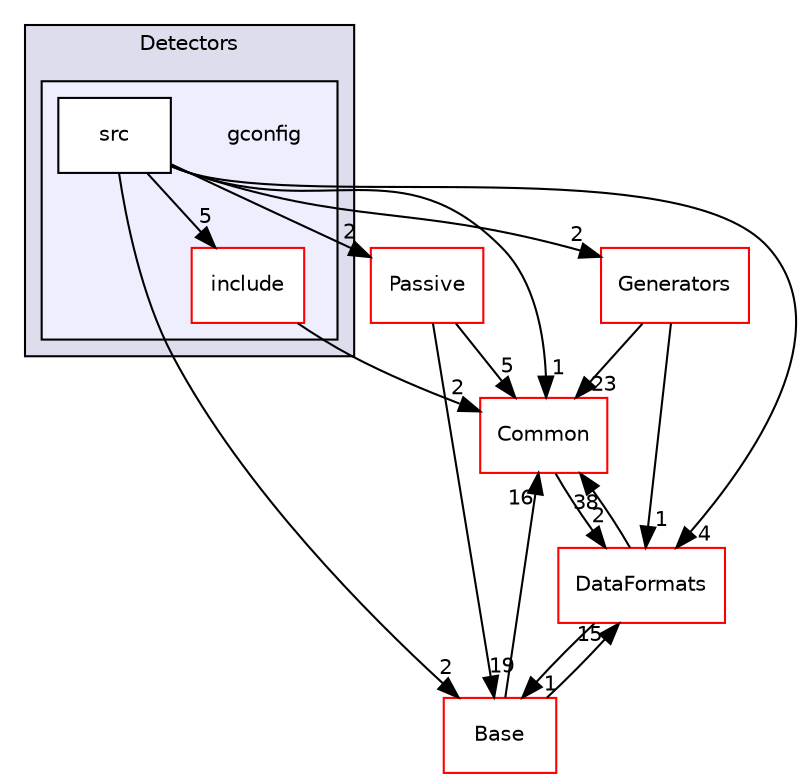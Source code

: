 digraph "/home/travis/build/AliceO2Group/AliceO2/Detectors/gconfig" {
  bgcolor=transparent;
  compound=true
  node [ fontsize="10", fontname="Helvetica"];
  edge [ labelfontsize="10", labelfontname="Helvetica"];
  subgraph clusterdir_051dca18e802f8e9474f2e30d29c04e0 {
    graph [ bgcolor="#ddddee", pencolor="black", label="Detectors" fontname="Helvetica", fontsize="10", URL="dir_051dca18e802f8e9474f2e30d29c04e0.html"]
  subgraph clusterdir_fda58d415f46ed5554e220ec8997f6b0 {
    graph [ bgcolor="#eeeeff", pencolor="black", label="" URL="dir_fda58d415f46ed5554e220ec8997f6b0.html"];
    dir_fda58d415f46ed5554e220ec8997f6b0 [shape=plaintext label="gconfig"];
    dir_b37385ac8c40ffd9e301f70e181b5ea7 [shape=box label="include" color="red" fillcolor="white" style="filled" URL="dir_b37385ac8c40ffd9e301f70e181b5ea7.html"];
    dir_c0beb4acc36ff406387963d5baa86235 [shape=box label="src" color="black" fillcolor="white" style="filled" URL="dir_c0beb4acc36ff406387963d5baa86235.html"];
  }
  }
  dir_0b342c6c6b7d2278121a0bb9c4985063 [shape=box label="Generators" color="red" URL="dir_0b342c6c6b7d2278121a0bb9c4985063.html"];
  dir_4ab6b4cc6a7edbff49100e9123df213f [shape=box label="Common" color="red" URL="dir_4ab6b4cc6a7edbff49100e9123df213f.html"];
  dir_37c90836491b695b472bf98d1be8336b [shape=box label="Base" color="red" URL="dir_37c90836491b695b472bf98d1be8336b.html"];
  dir_f01815b857f9009bea48e2cb39492245 [shape=box label="Passive" color="red" URL="dir_f01815b857f9009bea48e2cb39492245.html"];
  dir_2171f7ec022c5423887b07c69b2f5b48 [shape=box label="DataFormats" color="red" URL="dir_2171f7ec022c5423887b07c69b2f5b48.html"];
  dir_b37385ac8c40ffd9e301f70e181b5ea7->dir_4ab6b4cc6a7edbff49100e9123df213f [headlabel="2", labeldistance=1.5 headhref="dir_000518_000036.html"];
  dir_0b342c6c6b7d2278121a0bb9c4985063->dir_4ab6b4cc6a7edbff49100e9123df213f [headlabel="23", labeldistance=1.5 headhref="dir_000754_000036.html"];
  dir_0b342c6c6b7d2278121a0bb9c4985063->dir_2171f7ec022c5423887b07c69b2f5b48 [headlabel="1", labeldistance=1.5 headhref="dir_000754_000090.html"];
  dir_4ab6b4cc6a7edbff49100e9123df213f->dir_2171f7ec022c5423887b07c69b2f5b48 [headlabel="2", labeldistance=1.5 headhref="dir_000036_000090.html"];
  dir_37c90836491b695b472bf98d1be8336b->dir_4ab6b4cc6a7edbff49100e9123df213f [headlabel="16", labeldistance=1.5 headhref="dir_000293_000036.html"];
  dir_37c90836491b695b472bf98d1be8336b->dir_2171f7ec022c5423887b07c69b2f5b48 [headlabel="15", labeldistance=1.5 headhref="dir_000293_000090.html"];
  dir_f01815b857f9009bea48e2cb39492245->dir_4ab6b4cc6a7edbff49100e9123df213f [headlabel="5", labeldistance=1.5 headhref="dir_000654_000036.html"];
  dir_f01815b857f9009bea48e2cb39492245->dir_37c90836491b695b472bf98d1be8336b [headlabel="19", labeldistance=1.5 headhref="dir_000654_000293.html"];
  dir_c0beb4acc36ff406387963d5baa86235->dir_b37385ac8c40ffd9e301f70e181b5ea7 [headlabel="5", labeldistance=1.5 headhref="dir_000520_000518.html"];
  dir_c0beb4acc36ff406387963d5baa86235->dir_0b342c6c6b7d2278121a0bb9c4985063 [headlabel="2", labeldistance=1.5 headhref="dir_000520_000754.html"];
  dir_c0beb4acc36ff406387963d5baa86235->dir_4ab6b4cc6a7edbff49100e9123df213f [headlabel="1", labeldistance=1.5 headhref="dir_000520_000036.html"];
  dir_c0beb4acc36ff406387963d5baa86235->dir_37c90836491b695b472bf98d1be8336b [headlabel="2", labeldistance=1.5 headhref="dir_000520_000293.html"];
  dir_c0beb4acc36ff406387963d5baa86235->dir_f01815b857f9009bea48e2cb39492245 [headlabel="2", labeldistance=1.5 headhref="dir_000520_000654.html"];
  dir_c0beb4acc36ff406387963d5baa86235->dir_2171f7ec022c5423887b07c69b2f5b48 [headlabel="4", labeldistance=1.5 headhref="dir_000520_000090.html"];
  dir_2171f7ec022c5423887b07c69b2f5b48->dir_4ab6b4cc6a7edbff49100e9123df213f [headlabel="38", labeldistance=1.5 headhref="dir_000090_000036.html"];
  dir_2171f7ec022c5423887b07c69b2f5b48->dir_37c90836491b695b472bf98d1be8336b [headlabel="1", labeldistance=1.5 headhref="dir_000090_000293.html"];
}

